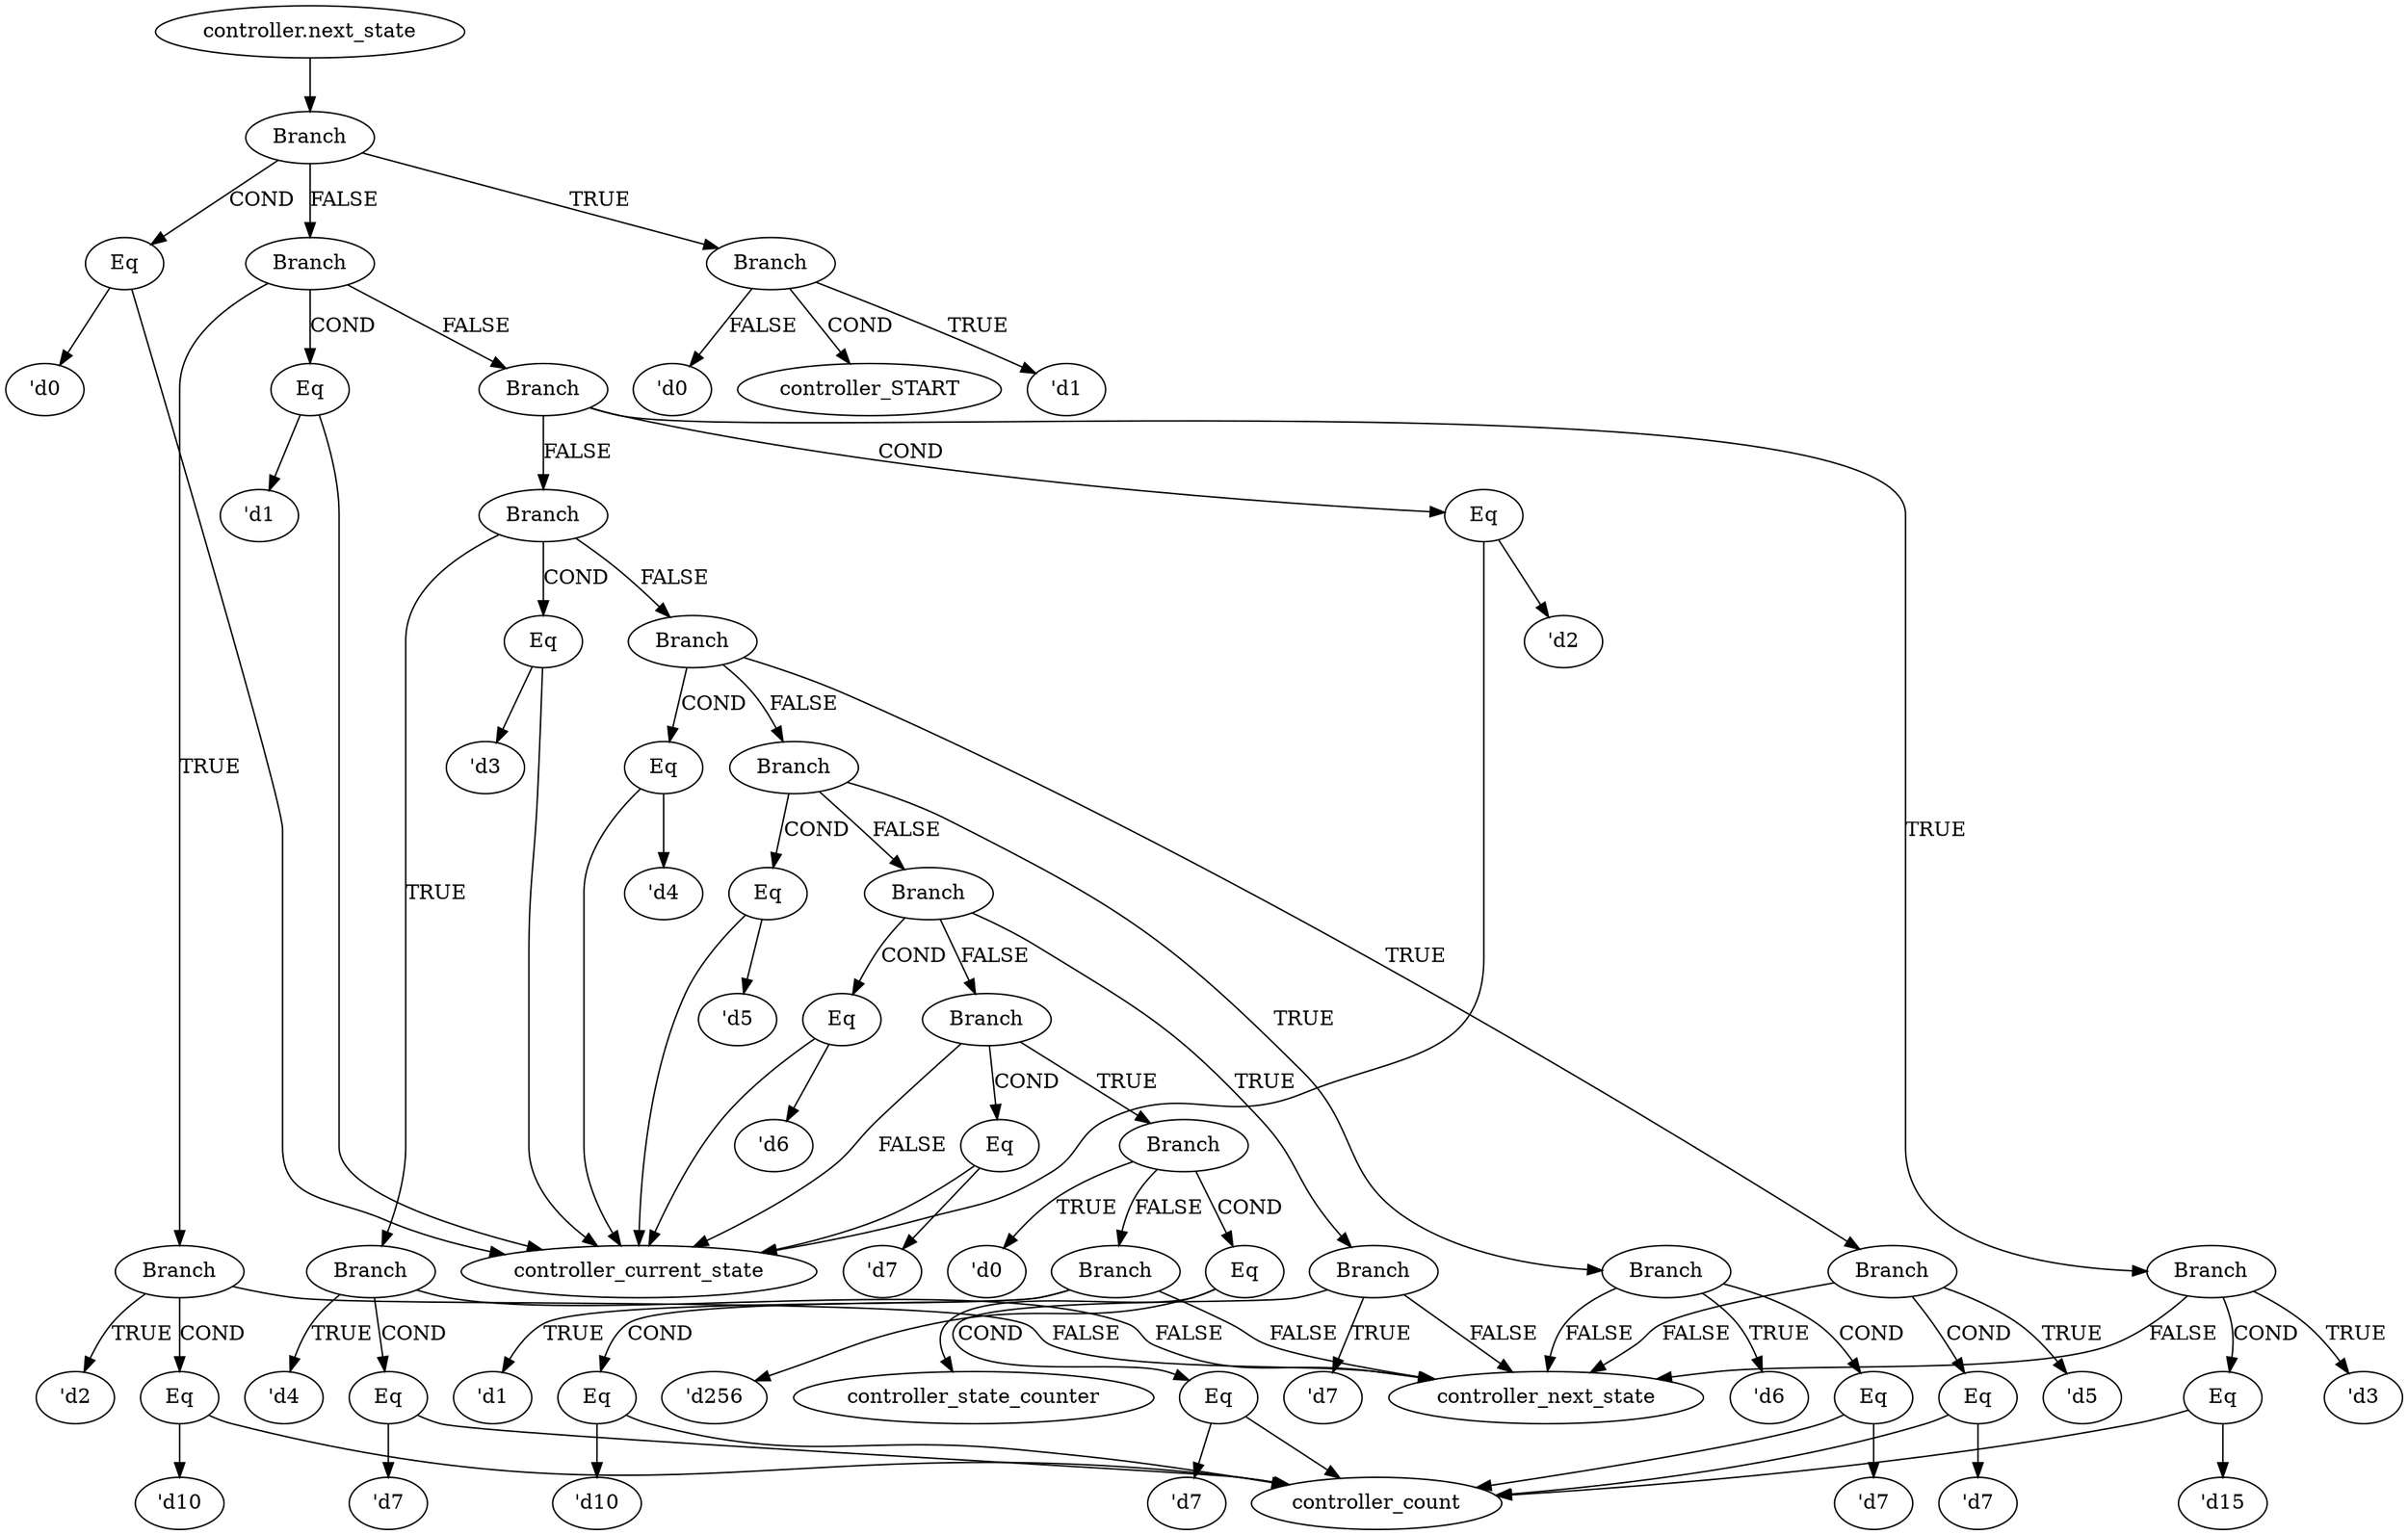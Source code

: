 strict digraph "" {
	node [label="\N"];
	"controller.next_state_graphrename_0"	[color=black,
		label="controller.next_state"];
	Branch_graphrename_1	[color=black,
		label=Branch];
	"controller.next_state_graphrename_0" -> Branch_graphrename_1	[color=black];
	Eq_graphrename_2	[color=black,
		label=Eq];
	Branch_graphrename_1 -> Eq_graphrename_2	[color=black,
		label=COND];
	Branch_graphrename_4	[color=black,
		label=Branch];
	Branch_graphrename_1 -> Branch_graphrename_4	[color=black,
		label=TRUE];
	Branch_graphrename_7	[color=black,
		label=Branch];
	Branch_graphrename_1 -> Branch_graphrename_7	[color=black,
		label=FALSE];
	controller_current_state	[color=black];
	Eq_graphrename_2 -> controller_current_state	[color=black];
	"'d0_graphrename_3"	[color=black,
		label="'d0"];
	Eq_graphrename_2 -> "'d0_graphrename_3"	[color=black];
	controller_START	[color=black];
	Branch_graphrename_4 -> controller_START	[color=black,
		label=COND];
	"'d1_graphrename_5"	[color=black,
		label="'d1"];
	Branch_graphrename_4 -> "'d1_graphrename_5"	[color=black,
		label=TRUE];
	"'d0_graphrename_6"	[color=black,
		label="'d0"];
	Branch_graphrename_4 -> "'d0_graphrename_6"	[color=black,
		label=FALSE];
	Eq_graphrename_8	[color=black,
		label=Eq];
	Branch_graphrename_7 -> Eq_graphrename_8	[color=black,
		label=COND];
	Branch_graphrename_10	[color=black,
		label=Branch];
	Branch_graphrename_7 -> Branch_graphrename_10	[color=black,
		label=TRUE];
	Branch_graphrename_14	[color=black,
		label=Branch];
	Branch_graphrename_7 -> Branch_graphrename_14	[color=black,
		label=FALSE];
	Eq_graphrename_8 -> controller_current_state	[color=black];
	"'d1_graphrename_9"	[color=black,
		label="'d1"];
	Eq_graphrename_8 -> "'d1_graphrename_9"	[color=black];
	Eq_graphrename_11	[color=black,
		label=Eq];
	Branch_graphrename_10 -> Eq_graphrename_11	[color=black,
		label=COND];
	"'d2_graphrename_13"	[color=black,
		label="'d2"];
	Branch_graphrename_10 -> "'d2_graphrename_13"	[color=black,
		label=TRUE];
	controller_next_state	[color=black];
	Branch_graphrename_10 -> controller_next_state	[color=black,
		label=FALSE];
	controller_count	[color=black];
	Eq_graphrename_11 -> controller_count	[color=black];
	"'d10_graphrename_12"	[color=black,
		label="'d10"];
	Eq_graphrename_11 -> "'d10_graphrename_12"	[color=black];
	Eq_graphrename_15	[color=black,
		label=Eq];
	Branch_graphrename_14 -> Eq_graphrename_15	[color=black,
		label=COND];
	Branch_graphrename_17	[color=black,
		label=Branch];
	Branch_graphrename_14 -> Branch_graphrename_17	[color=black,
		label=TRUE];
	Branch_graphrename_21	[color=black,
		label=Branch];
	Branch_graphrename_14 -> Branch_graphrename_21	[color=black,
		label=FALSE];
	Eq_graphrename_15 -> controller_current_state	[color=black];
	"'d2_graphrename_16"	[color=black,
		label="'d2"];
	Eq_graphrename_15 -> "'d2_graphrename_16"	[color=black];
	Branch_graphrename_17 -> controller_next_state	[color=black,
		label=FALSE];
	Eq_graphrename_18	[color=black,
		label=Eq];
	Branch_graphrename_17 -> Eq_graphrename_18	[color=black,
		label=COND];
	"'d3_graphrename_20"	[color=black,
		label="'d3"];
	Branch_graphrename_17 -> "'d3_graphrename_20"	[color=black,
		label=TRUE];
	Eq_graphrename_18 -> controller_count	[color=black];
	"'d15_graphrename_19"	[color=black,
		label="'d15"];
	Eq_graphrename_18 -> "'d15_graphrename_19"	[color=black];
	Eq_graphrename_22	[color=black,
		label=Eq];
	Branch_graphrename_21 -> Eq_graphrename_22	[color=black,
		label=COND];
	Branch_graphrename_24	[color=black,
		label=Branch];
	Branch_graphrename_21 -> Branch_graphrename_24	[color=black,
		label=TRUE];
	Branch_graphrename_28	[color=black,
		label=Branch];
	Branch_graphrename_21 -> Branch_graphrename_28	[color=black,
		label=FALSE];
	Eq_graphrename_22 -> controller_current_state	[color=black];
	"'d3_graphrename_23"	[color=black,
		label="'d3"];
	Eq_graphrename_22 -> "'d3_graphrename_23"	[color=black];
	Branch_graphrename_24 -> controller_next_state	[color=black,
		label=FALSE];
	Eq_graphrename_25	[color=black,
		label=Eq];
	Branch_graphrename_24 -> Eq_graphrename_25	[color=black,
		label=COND];
	"'d4_graphrename_27"	[color=black,
		label="'d4"];
	Branch_graphrename_24 -> "'d4_graphrename_27"	[color=black,
		label=TRUE];
	Eq_graphrename_25 -> controller_count	[color=black];
	"'d7_graphrename_26"	[color=black,
		label="'d7"];
	Eq_graphrename_25 -> "'d7_graphrename_26"	[color=black];
	Eq_graphrename_29	[color=black,
		label=Eq];
	Branch_graphrename_28 -> Eq_graphrename_29	[color=black,
		label=COND];
	Branch_graphrename_31	[color=black,
		label=Branch];
	Branch_graphrename_28 -> Branch_graphrename_31	[color=black,
		label=TRUE];
	Branch_graphrename_35	[color=black,
		label=Branch];
	Branch_graphrename_28 -> Branch_graphrename_35	[color=black,
		label=FALSE];
	Eq_graphrename_29 -> controller_current_state	[color=black];
	"'d4_graphrename_30"	[color=black,
		label="'d4"];
	Eq_graphrename_29 -> "'d4_graphrename_30"	[color=black];
	Branch_graphrename_31 -> controller_next_state	[color=black,
		label=FALSE];
	Eq_graphrename_32	[color=black,
		label=Eq];
	Branch_graphrename_31 -> Eq_graphrename_32	[color=black,
		label=COND];
	"'d5_graphrename_34"	[color=black,
		label="'d5"];
	Branch_graphrename_31 -> "'d5_graphrename_34"	[color=black,
		label=TRUE];
	Eq_graphrename_32 -> controller_count	[color=black];
	"'d7_graphrename_33"	[color=black,
		label="'d7"];
	Eq_graphrename_32 -> "'d7_graphrename_33"	[color=black];
	Eq_graphrename_36	[color=black,
		label=Eq];
	Branch_graphrename_35 -> Eq_graphrename_36	[color=black,
		label=COND];
	Branch_graphrename_38	[color=black,
		label=Branch];
	Branch_graphrename_35 -> Branch_graphrename_38	[color=black,
		label=TRUE];
	Branch_graphrename_42	[color=black,
		label=Branch];
	Branch_graphrename_35 -> Branch_graphrename_42	[color=black,
		label=FALSE];
	Eq_graphrename_36 -> controller_current_state	[color=black];
	"'d5_graphrename_37"	[color=black,
		label="'d5"];
	Eq_graphrename_36 -> "'d5_graphrename_37"	[color=black];
	Branch_graphrename_38 -> controller_next_state	[color=black,
		label=FALSE];
	Eq_graphrename_39	[color=black,
		label=Eq];
	Branch_graphrename_38 -> Eq_graphrename_39	[color=black,
		label=COND];
	"'d6_graphrename_41"	[color=black,
		label="'d6"];
	Branch_graphrename_38 -> "'d6_graphrename_41"	[color=black,
		label=TRUE];
	Eq_graphrename_39 -> controller_count	[color=black];
	"'d7_graphrename_40"	[color=black,
		label="'d7"];
	Eq_graphrename_39 -> "'d7_graphrename_40"	[color=black];
	Eq_graphrename_43	[color=black,
		label=Eq];
	Branch_graphrename_42 -> Eq_graphrename_43	[color=black,
		label=COND];
	Branch_graphrename_45	[color=black,
		label=Branch];
	Branch_graphrename_42 -> Branch_graphrename_45	[color=black,
		label=TRUE];
	Branch_graphrename_49	[color=black,
		label=Branch];
	Branch_graphrename_42 -> Branch_graphrename_49	[color=black,
		label=FALSE];
	Eq_graphrename_43 -> controller_current_state	[color=black];
	"'d6_graphrename_44"	[color=black,
		label="'d6"];
	Eq_graphrename_43 -> "'d6_graphrename_44"	[color=black];
	Branch_graphrename_45 -> controller_next_state	[color=black,
		label=FALSE];
	Eq_graphrename_46	[color=black,
		label=Eq];
	Branch_graphrename_45 -> Eq_graphrename_46	[color=black,
		label=COND];
	"'d7_graphrename_48"	[color=black,
		label="'d7"];
	Branch_graphrename_45 -> "'d7_graphrename_48"	[color=black,
		label=TRUE];
	Eq_graphrename_46 -> controller_count	[color=black];
	"'d7_graphrename_47"	[color=black,
		label="'d7"];
	Eq_graphrename_46 -> "'d7_graphrename_47"	[color=black];
	Branch_graphrename_49 -> controller_current_state	[color=black,
		label=FALSE];
	Eq_graphrename_50	[color=black,
		label=Eq];
	Branch_graphrename_49 -> Eq_graphrename_50	[color=black,
		label=COND];
	Branch_graphrename_52	[color=black,
		label=Branch];
	Branch_graphrename_49 -> Branch_graphrename_52	[color=black,
		label=TRUE];
	Eq_graphrename_50 -> controller_current_state	[color=black];
	"'d7_graphrename_51"	[color=black,
		label="'d7"];
	Eq_graphrename_50 -> "'d7_graphrename_51"	[color=black];
	Eq_graphrename_53	[color=black,
		label=Eq];
	Branch_graphrename_52 -> Eq_graphrename_53	[color=black,
		label=COND];
	"'d0_graphrename_55"	[color=black,
		label="'d0"];
	Branch_graphrename_52 -> "'d0_graphrename_55"	[color=black,
		label=TRUE];
	Branch_graphrename_56	[color=black,
		label=Branch];
	Branch_graphrename_52 -> Branch_graphrename_56	[color=black,
		label=FALSE];
	controller_state_counter	[color=black];
	Eq_graphrename_53 -> controller_state_counter	[color=black];
	"'d256_graphrename_54"	[color=black,
		label="'d256"];
	Eq_graphrename_53 -> "'d256_graphrename_54"	[color=black];
	Branch_graphrename_56 -> controller_next_state	[color=black,
		label=FALSE];
	Eq_graphrename_57	[color=black,
		label=Eq];
	Branch_graphrename_56 -> Eq_graphrename_57	[color=black,
		label=COND];
	"'d1_graphrename_59"	[color=black,
		label="'d1"];
	Branch_graphrename_56 -> "'d1_graphrename_59"	[color=black,
		label=TRUE];
	Eq_graphrename_57 -> controller_count	[color=black];
	"'d10_graphrename_58"	[color=black,
		label="'d10"];
	Eq_graphrename_57 -> "'d10_graphrename_58"	[color=black];
}

